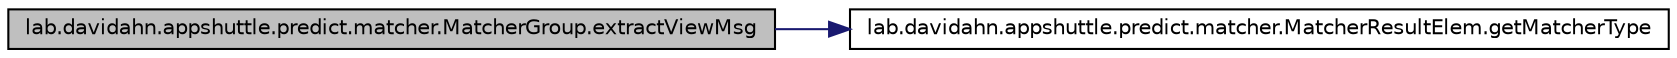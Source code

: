 digraph G
{
 // INTERACTIVE_SVG=YES
  edge [fontname="Helvetica",fontsize="10",labelfontname="Helvetica",labelfontsize="10"];
  node [fontname="Helvetica",fontsize="10",shape=record];
  rankdir="LR";
  Node1 [label="lab.davidahn.appshuttle.predict.matcher.MatcherGroup.extractViewMsg",height=0.2,width=0.4,color="black", fillcolor="grey75", style="filled" fontcolor="black"];
  Node1 -> Node2 [color="midnightblue",fontsize="10",style="solid"];
  Node2 [label="lab.davidahn.appshuttle.predict.matcher.MatcherResultElem.getMatcherType",height=0.2,width=0.4,color="black", fillcolor="white", style="filled",URL="$classlab_1_1davidahn_1_1appshuttle_1_1predict_1_1matcher_1_1_matcher_result_elem.html#a9ea412aed89a8005b76f301e30e30865"];
}
